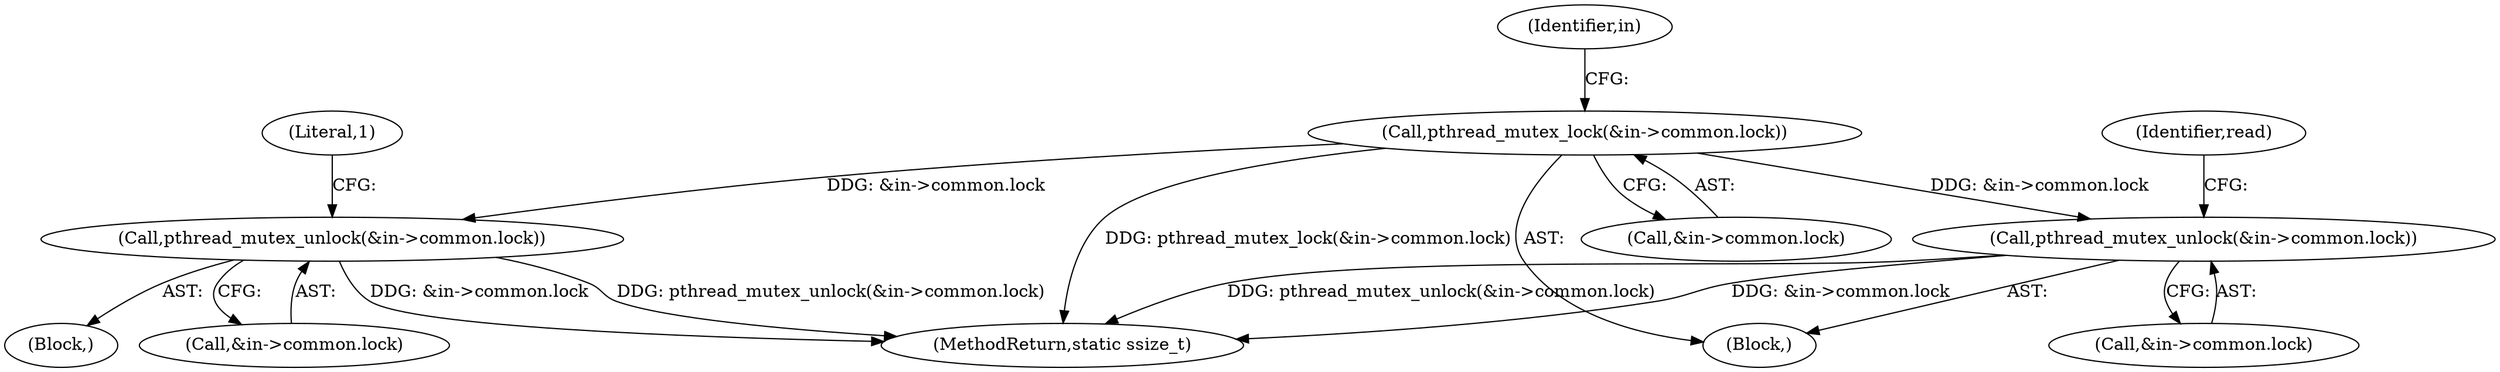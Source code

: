 digraph "0_Android_472271b153c5dc53c28beac55480a8d8434b2d5c_3@API" {
"1000153" [label="(Call,pthread_mutex_lock(&in->common.lock))"];
"1000184" [label="(Call,pthread_mutex_unlock(&in->common.lock))"];
"1000194" [label="(Call,pthread_mutex_unlock(&in->common.lock))"];
"1000153" [label="(Call,pthread_mutex_lock(&in->common.lock))"];
"1000195" [label="(Call,&in->common.lock)"];
"1000152" [label="(Block,)"];
"1000154" [label="(Call,&in->common.lock)"];
"1000194" [label="(Call,pthread_mutex_unlock(&in->common.lock))"];
"1000184" [label="(Call,pthread_mutex_unlock(&in->common.lock))"];
"1000273" [label="(MethodReturn,static ssize_t)"];
"1000193" [label="(Literal,1)"];
"1000168" [label="(Block,)"];
"1000185" [label="(Call,&in->common.lock)"];
"1000217" [label="(Identifier,read)"];
"1000165" [label="(Identifier,in)"];
"1000153" -> "1000152"  [label="AST: "];
"1000153" -> "1000154"  [label="CFG: "];
"1000154" -> "1000153"  [label="AST: "];
"1000165" -> "1000153"  [label="CFG: "];
"1000153" -> "1000273"  [label="DDG: pthread_mutex_lock(&in->common.lock)"];
"1000153" -> "1000184"  [label="DDG: &in->common.lock"];
"1000153" -> "1000194"  [label="DDG: &in->common.lock"];
"1000184" -> "1000168"  [label="AST: "];
"1000184" -> "1000185"  [label="CFG: "];
"1000185" -> "1000184"  [label="AST: "];
"1000193" -> "1000184"  [label="CFG: "];
"1000184" -> "1000273"  [label="DDG: &in->common.lock"];
"1000184" -> "1000273"  [label="DDG: pthread_mutex_unlock(&in->common.lock)"];
"1000194" -> "1000152"  [label="AST: "];
"1000194" -> "1000195"  [label="CFG: "];
"1000195" -> "1000194"  [label="AST: "];
"1000217" -> "1000194"  [label="CFG: "];
"1000194" -> "1000273"  [label="DDG: pthread_mutex_unlock(&in->common.lock)"];
"1000194" -> "1000273"  [label="DDG: &in->common.lock"];
}
